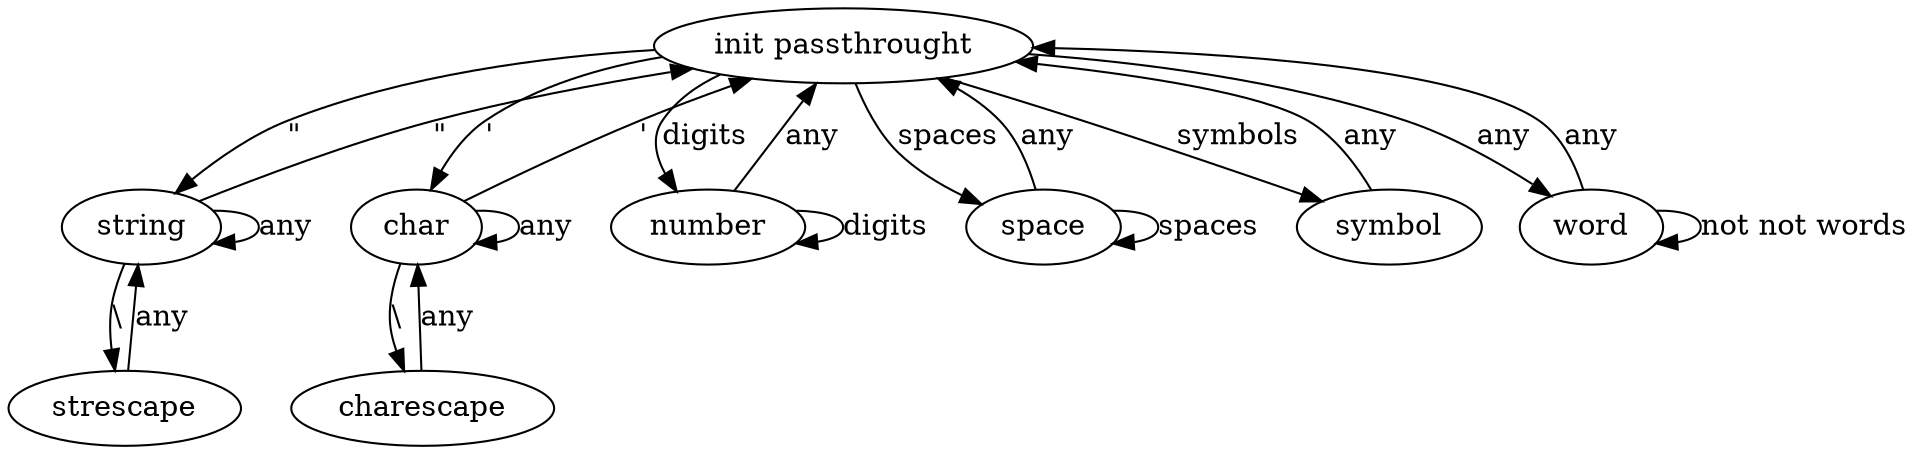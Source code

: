 // dot -Tpng -o tokenize.png tokenize.dot

// source code split by next tokens:
// 1. string (quoted in ")
// 2. char (quoted in ')
// 3. number (digit, continuous)
// 4. symbol (fill the list of symbol)
// 5. spaces (space, tabs, linefeed, etc...)
// 6. word (all non previous tokens, continuous)
// 7. newline (special token)

digraph tokenize {
	"init passthrought" -> string [label="\""]
	"init passthrought" -> char [label="\'"]
	"init passthrought" -> number [label="digits"]
	"init passthrought" -> space [label="spaces"]
	"init passthrought" -> symbol [label="symbols"]
	"init passthrought" -> word [label="any"]
	
	string -> strescape [label="\\"]
	string -> "init passthrought" [label="\""]
	string -> string [label="any"]
	strescape -> string [label="any"]

	char -> charescape [label="\\"]
	char -> "init passthrought" [label="\'"]
	char -> char [label="any"]
	charescape -> char [label="any"]
	
	number -> number [label="digits"]
	number -> "init passthrought" [label="any"]
	
	space -> space [label="spaces"]
	space -> "init passthrought" [label="any"]

	// Symbol only by one
	symbol -> "init passthrought" [label="any"]
	
	word -> word [label="not not words"]
	word -> "init passthrought" [label="any"]
}
